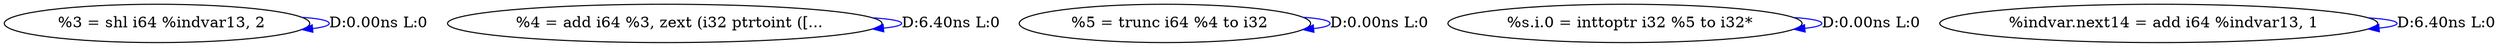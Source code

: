 digraph {
Node0x3ae0470[label="  %3 = shl i64 %indvar13, 2"];
Node0x3ae0470 -> Node0x3ae0470[label="D:0.00ns L:0",color=blue];
Node0x3ae05b0[label="  %4 = add i64 %3, zext (i32 ptrtoint ([..."];
Node0x3ae05b0 -> Node0x3ae05b0[label="D:6.40ns L:0",color=blue];
Node0x3ae06f0[label="  %5 = trunc i64 %4 to i32"];
Node0x3ae06f0 -> Node0x3ae06f0[label="D:0.00ns L:0",color=blue];
Node0x3ae0830[label="  %s.i.0 = inttoptr i32 %5 to i32*"];
Node0x3ae0830 -> Node0x3ae0830[label="D:0.00ns L:0",color=blue];
Node0x3ae0ab0[label="  %indvar.next14 = add i64 %indvar13, 1"];
Node0x3ae0ab0 -> Node0x3ae0ab0[label="D:6.40ns L:0",color=blue];
}
